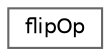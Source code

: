 digraph "Graphical Class Hierarchy"
{
 // LATEX_PDF_SIZE
  bgcolor="transparent";
  edge [fontname=Helvetica,fontsize=10,labelfontname=Helvetica,labelfontsize=10];
  node [fontname=Helvetica,fontsize=10,shape=box,height=0.2,width=0.4];
  rankdir="LR";
  Node0 [id="Node000000",label="flipOp",height=0.2,width=0.4,color="grey40", fillcolor="white", style="filled",URL="$structFoam_1_1flipOp.html",tooltip="Functor to negate primitives. Dummy for most other types."];
}
